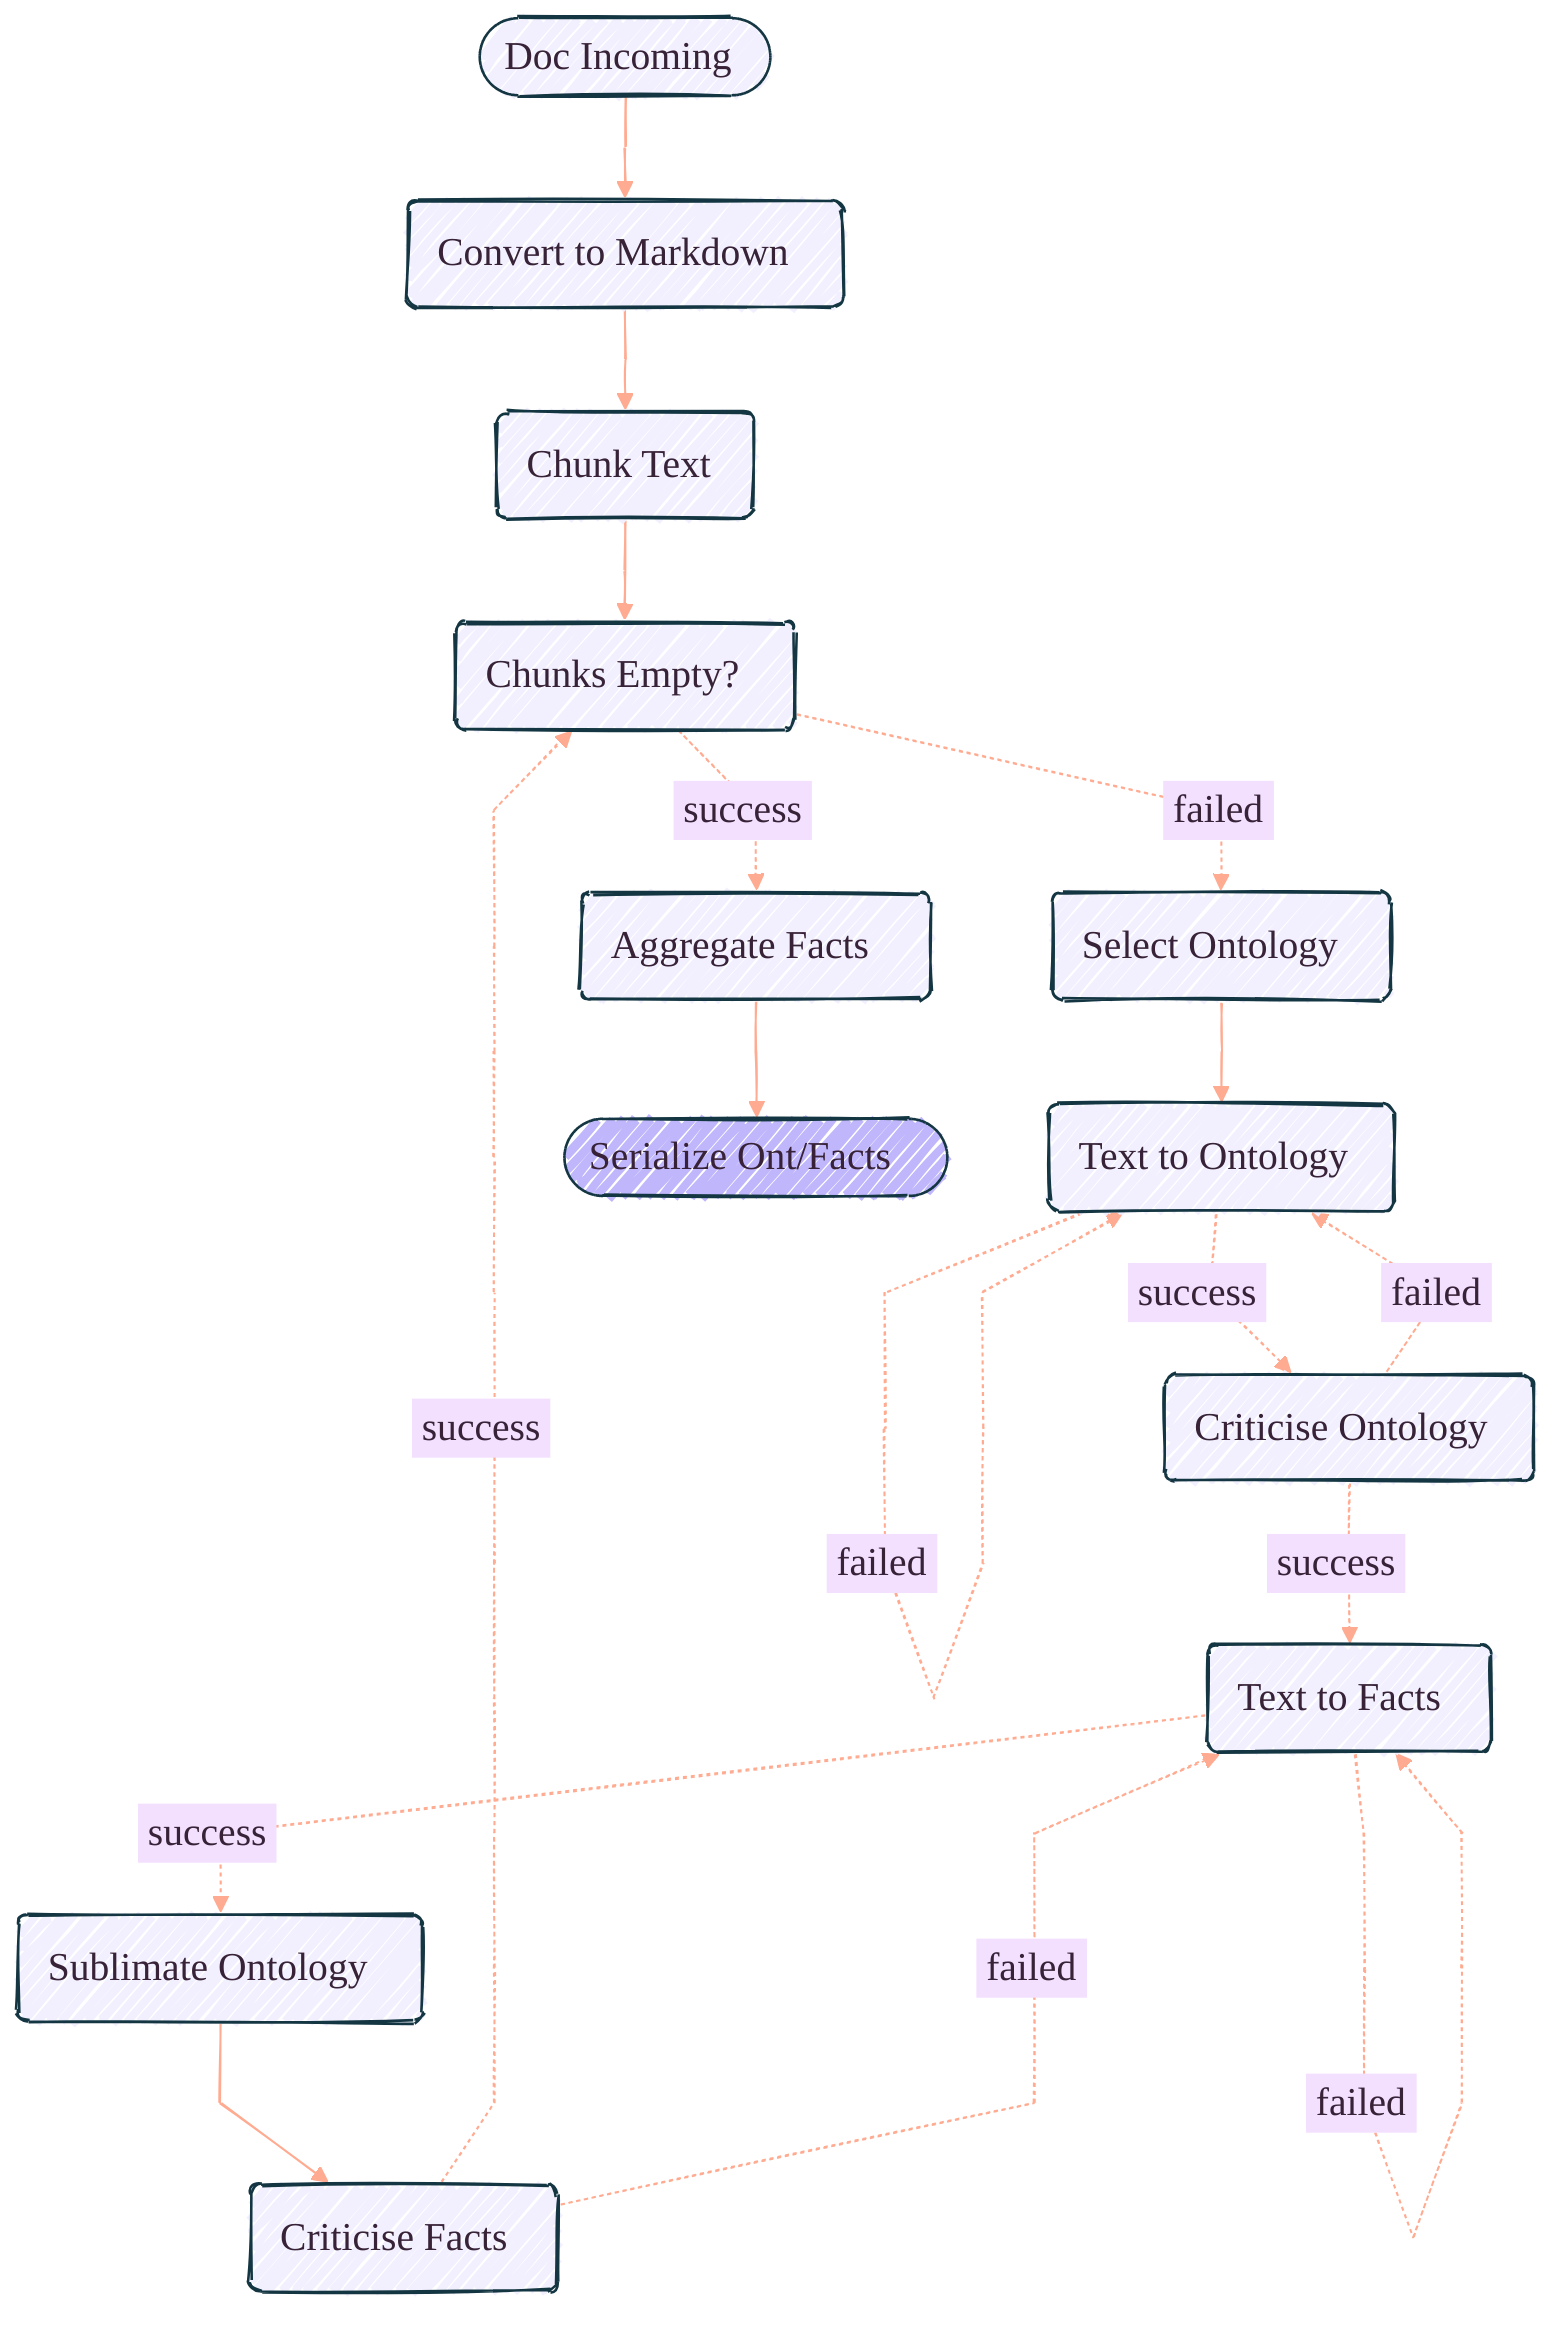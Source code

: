 ---
config:
  flowchart:
    curve: linear
    htmlLabels: true
    useMaxWidth: true
  look: handDrawn
  theme: base
  themeVariables:
    fontFamily: '''Architects Daughter'', cursive'
    fontSize: 20px
    lineColor: '#FFAB91'
    primaryBorderColor: '#143642'
    primaryColor: '#FFF3E0'
    primaryTextColor: '#372237'
---
graph TD;
	__start__([<p>Doc Incoming</p>]):::first
	Convert_to_Markdown(Convert to Markdown)
	Chunk_Text(Chunk Text)
	Select_Ontology(Select Ontology)
	Text_to_Ontology(Text to Ontology)
	Text_to_Facts(Text to Facts)
	Sublimate_Ontology(Sublimate Ontology)
	Criticise_Ontology(Criticise Ontology)
	Criticise_Facts(Criticise Facts)
	Chunks_Empty_(Chunks Empty?)
	Aggregate_Facts(Aggregate Facts)
	__end__([<p>Serialize Ont/Facts</p>]):::last
	Aggregate_Facts --> __end__;
	Chunk_Text --> Chunks_Empty_;
	Convert_to_Markdown --> Chunk_Text;
	Select_Ontology --> Text_to_Ontology;
	Sublimate_Ontology --> Criticise_Facts;
	__start__ --> Convert_to_Markdown;
	Chunks_Empty_ -. &nbsp;success&nbsp; .-> Aggregate_Facts;
	Chunks_Empty_ -. &nbsp;failed&nbsp; .-> Select_Ontology;
	Text_to_Ontology -. &nbsp;success&nbsp; .-> Criticise_Ontology;
	Criticise_Ontology -. &nbsp;success&nbsp; .-> Text_to_Facts;
	Criticise_Ontology -. &nbsp;failed&nbsp; .-> Text_to_Ontology;
	Text_to_Facts -. &nbsp;success&nbsp; .-> Sublimate_Ontology;
	Criticise_Facts -. &nbsp;success&nbsp; .-> Chunks_Empty_;
	Criticise_Facts -. &nbsp;failed&nbsp; .-> Text_to_Facts;
	Text_to_Ontology -. &nbsp;failed&nbsp; .-> Text_to_Ontology;
	Text_to_Facts -. &nbsp;failed&nbsp; .-> Text_to_Facts;
	classDef default fill:#f2f0ff,line-height:1.2
	classDef first fill-opacity:0
	classDef last fill:#bfb6fc